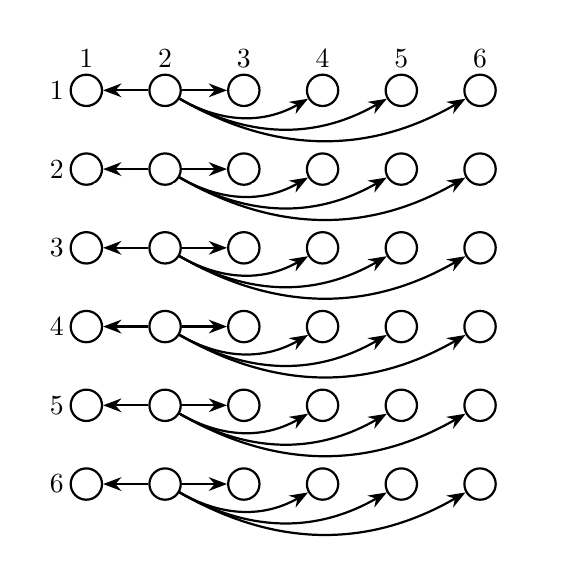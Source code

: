 \begin{tikzpicture}
    \begin{scope}[every node/.style={circle,thick,draw,inner sep=4pt}]
        \foreach  \x in {0,...,5}
            \foreach  \y in {0,...,5}
                \node (I-\x-\y) at (\x,-\y) {};
    \end{scope}
    \begin{scope}
        \foreach  \y [evaluate=\y as \i using int(\y+1)] in {0,...,5}
            \node[anchor=east, inner sep = 8pt] at (I-0-\y) {\(\i\)};
    \end{scope}
    \begin{scope}
        \foreach  \x [evaluate=\x as \i using int(\x+1)] in {0,...,5}
            \node[anchor=south, inner sep = 8pt] at (I-\x-0) {\(\i\)};
    \end{scope}
    \begin{scope}[>={Stealth[white]},
        every node/.style={fill=white,circle,inner sep=0pt},
        every edge/.style={draw=white,thick}]
        \foreach  \x in {0,...,5}
            \foreach \y in {0,2}
                \path [->] (I-\x-1) edge (I-\x-\y);
        \foreach  \x in {0,...,5}
            \foreach \y in {3,4,5}
                \path [->] (I-\x-1) edge [bend left=30] (I-\x-\y);
    \end{scope}
    \begin{scope}[>={Stealth[black]},
        every node/.style={fill=white,circle,inner sep=0pt},
        every edge/.style={draw=black,thick}]
        \foreach  \y in {0,...,5}
            \foreach \x in {0,2}
                \path [->] (I-1-\y) edge (I-\x-\y);
        \foreach  \y in {0,...,5}
            \foreach \x in {3,4,5}
                \path [->] (I-1-\y) edge [bend right=30] (I-\x-\y);
    \end{scope}
\end{tikzpicture}

